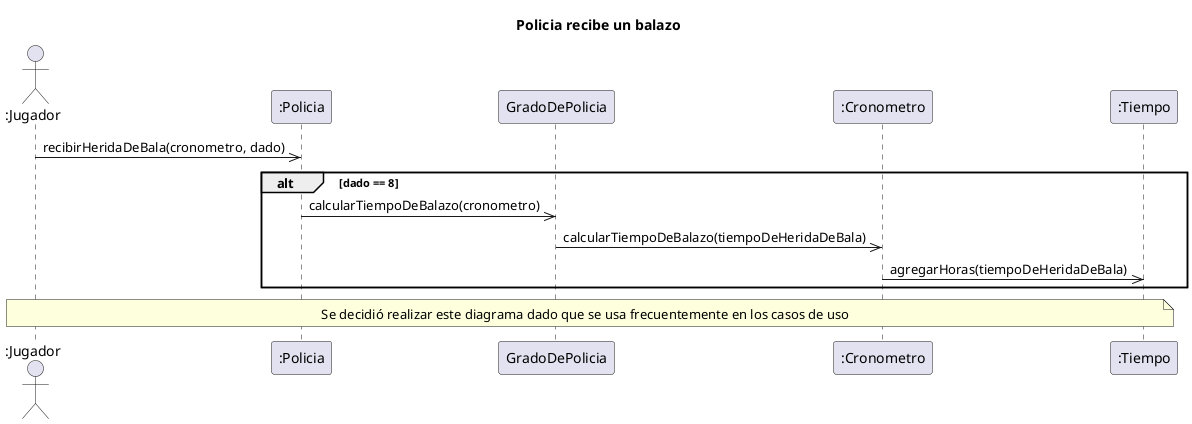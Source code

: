 @startuml
title Policia recibe un balazo
actor ":Jugador" as AlgoThief
participant ":Policia" as Policia
participant "GradoDePolicia" as Grado
participant ":Cronometro" as Cronometro
participant ":Tiempo" as Tiempo
AlgoThief ->> Policia : recibirHeridaDeBala(cronometro, dado)
    alt dado == 8
        Policia ->> Grado : calcularTiempoDeBalazo(cronometro)
        Grado ->> Cronometro : calcularTiempoDeBalazo(tiempoDeHeridaDeBala)
        Cronometro ->> Tiempo : agregarHoras(tiempoDeHeridaDeBala)
    end

note across: Se decidió realizar este diagrama dado que se usa frecuentemente en los casos de uso

@enduml